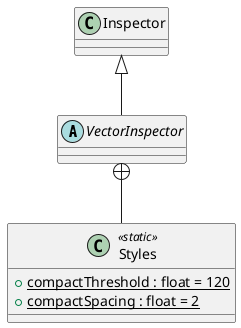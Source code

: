 @startuml
abstract class VectorInspector {
}
class Styles <<static>> {
    + {static} compactThreshold : float = 120
    + {static} compactSpacing : float = 2
}
Inspector <|-- VectorInspector
VectorInspector +-- Styles
@enduml
